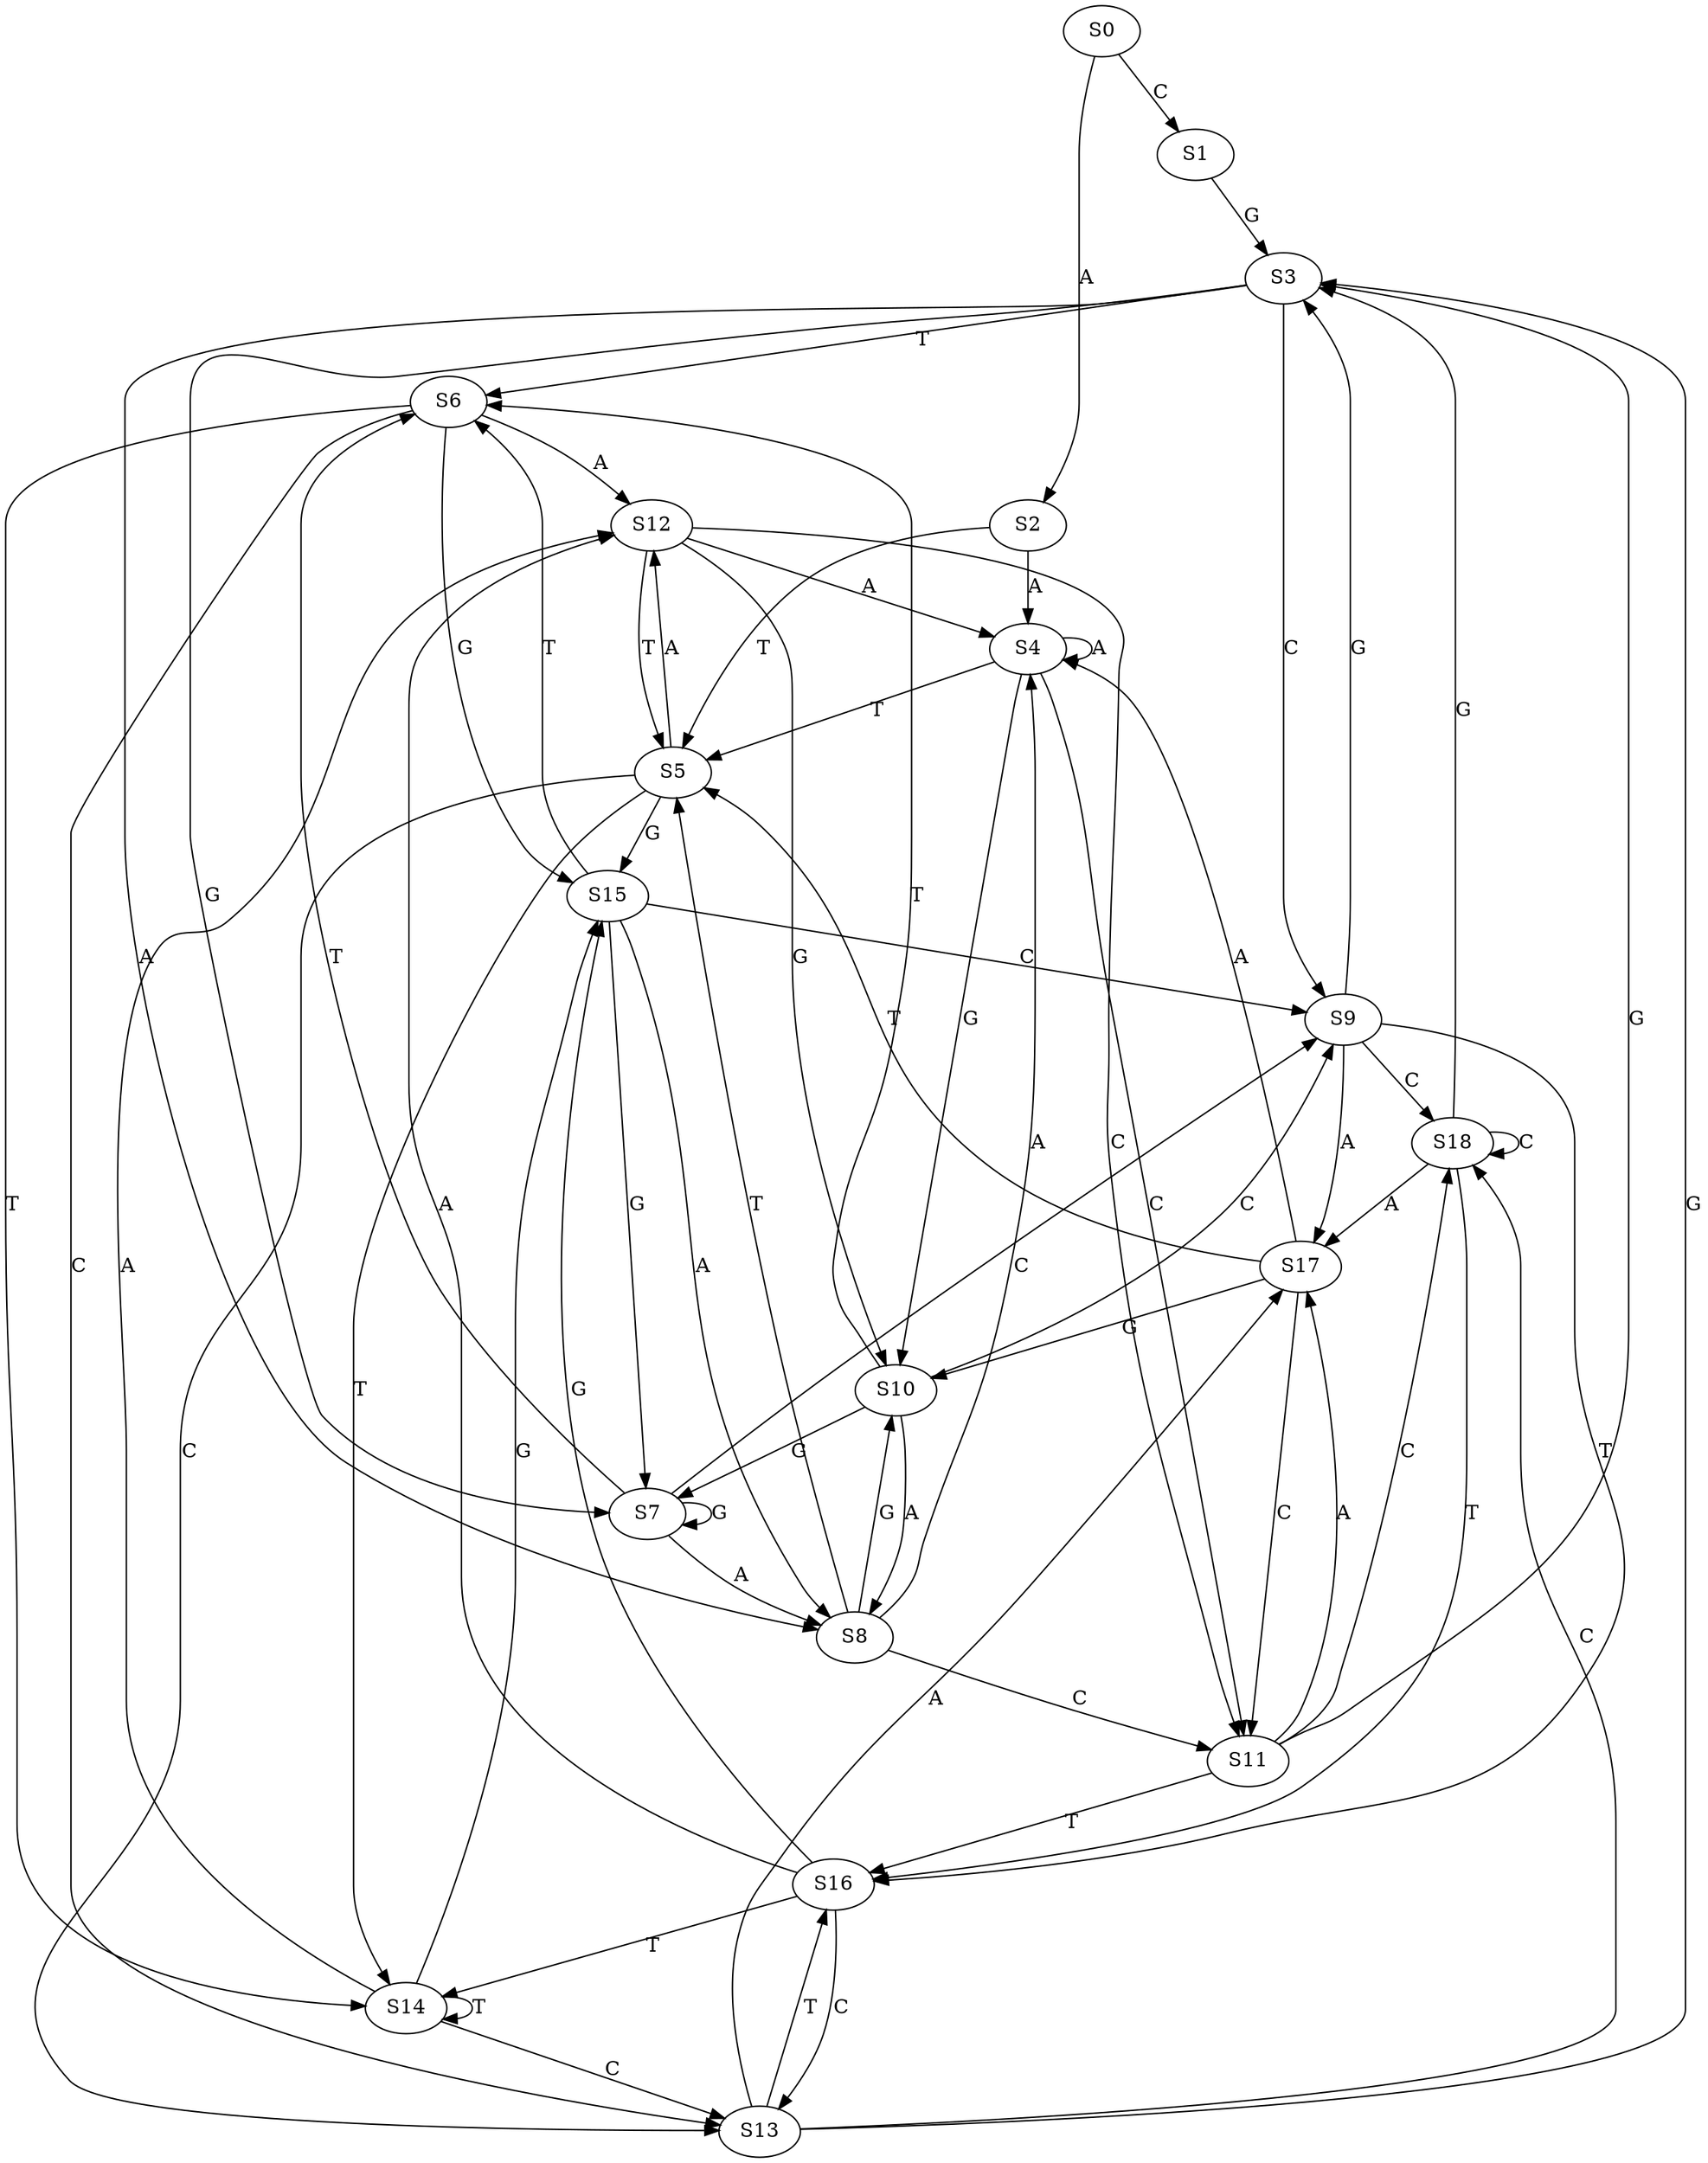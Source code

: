 strict digraph  {
	S0 -> S1 [ label = C ];
	S0 -> S2 [ label = A ];
	S1 -> S3 [ label = G ];
	S2 -> S4 [ label = A ];
	S2 -> S5 [ label = T ];
	S3 -> S6 [ label = T ];
	S3 -> S7 [ label = G ];
	S3 -> S8 [ label = A ];
	S3 -> S9 [ label = C ];
	S4 -> S10 [ label = G ];
	S4 -> S4 [ label = A ];
	S4 -> S11 [ label = C ];
	S4 -> S5 [ label = T ];
	S5 -> S12 [ label = A ];
	S5 -> S13 [ label = C ];
	S5 -> S14 [ label = T ];
	S5 -> S15 [ label = G ];
	S6 -> S12 [ label = A ];
	S6 -> S15 [ label = G ];
	S6 -> S14 [ label = T ];
	S6 -> S13 [ label = C ];
	S7 -> S9 [ label = C ];
	S7 -> S7 [ label = G ];
	S7 -> S8 [ label = A ];
	S7 -> S6 [ label = T ];
	S8 -> S11 [ label = C ];
	S8 -> S4 [ label = A ];
	S8 -> S10 [ label = G ];
	S8 -> S5 [ label = T ];
	S9 -> S16 [ label = T ];
	S9 -> S17 [ label = A ];
	S9 -> S18 [ label = C ];
	S9 -> S3 [ label = G ];
	S10 -> S8 [ label = A ];
	S10 -> S6 [ label = T ];
	S10 -> S7 [ label = G ];
	S10 -> S9 [ label = C ];
	S11 -> S3 [ label = G ];
	S11 -> S16 [ label = T ];
	S11 -> S18 [ label = C ];
	S11 -> S17 [ label = A ];
	S12 -> S10 [ label = G ];
	S12 -> S11 [ label = C ];
	S12 -> S4 [ label = A ];
	S12 -> S5 [ label = T ];
	S13 -> S18 [ label = C ];
	S13 -> S17 [ label = A ];
	S13 -> S16 [ label = T ];
	S13 -> S3 [ label = G ];
	S14 -> S12 [ label = A ];
	S14 -> S14 [ label = T ];
	S14 -> S15 [ label = G ];
	S14 -> S13 [ label = C ];
	S15 -> S9 [ label = C ];
	S15 -> S7 [ label = G ];
	S15 -> S6 [ label = T ];
	S15 -> S8 [ label = A ];
	S16 -> S14 [ label = T ];
	S16 -> S13 [ label = C ];
	S16 -> S12 [ label = A ];
	S16 -> S15 [ label = G ];
	S17 -> S4 [ label = A ];
	S17 -> S11 [ label = C ];
	S17 -> S10 [ label = G ];
	S17 -> S5 [ label = T ];
	S18 -> S17 [ label = A ];
	S18 -> S18 [ label = C ];
	S18 -> S3 [ label = G ];
	S18 -> S16 [ label = T ];
}
